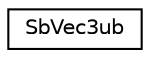 digraph "Graphical Class Hierarchy"
{
 // LATEX_PDF_SIZE
  edge [fontname="Helvetica",fontsize="10",labelfontname="Helvetica",labelfontsize="10"];
  node [fontname="Helvetica",fontsize="10",shape=record];
  rankdir="LR";
  Node0 [label="SbVec3ub",height=0.2,width=0.4,color="black", fillcolor="white", style="filled",URL="$classSbVec3ub.html",tooltip=" "];
}
